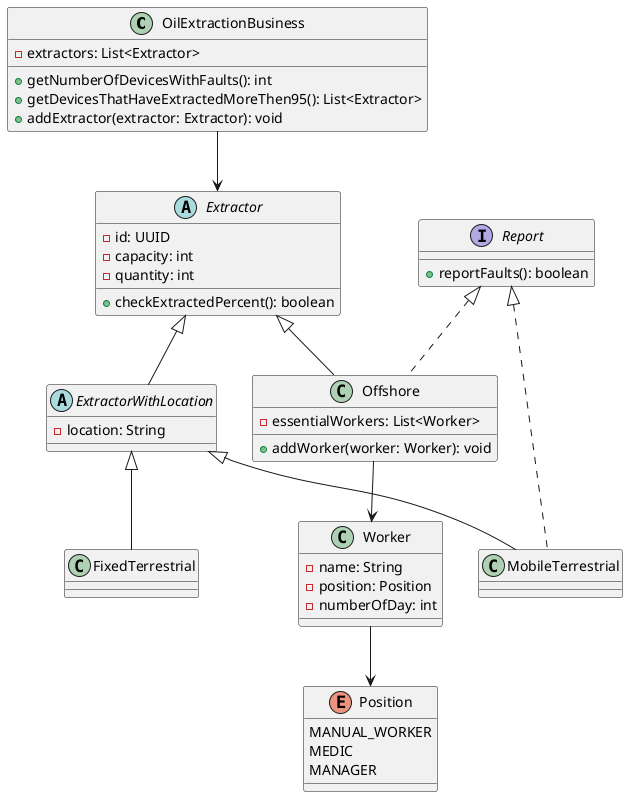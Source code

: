 @startuml
'https://plantuml.com/class-diagram
class OilExtractionBusiness{
-extractors: List<Extractor>
+getNumberOfDevicesWithFaults(): int
+getDevicesThatHaveExtractedMoreThen95(): List<Extractor>
+addExtractor(extractor: Extractor): void
}

abstract class Extractor{
-id: UUID
-capacity: int
-quantity: int
+checkExtractedPercent(): boolean
}


abstract class ExtractorWithLocation extends Extractor{
-location: String
}

interface Report{
+reportFaults(): boolean
}

class FixedTerrestrial extends ExtractorWithLocation{
}

class MobileTerrestrial extends ExtractorWithLocation implements Report{
}

class Offshore extends Extractor implements Report{
-essentialWorkers: List<Worker>
+addWorker(worker: Worker): void
}


class Worker{
-name: String
-position: Position
-numberOfDay: int
}

enum Position{
MANUAL_WORKER
MEDIC
MANAGER
}

Offshore --> Worker
Worker --> Position
OilExtractionBusiness --> Extractor


@enduml